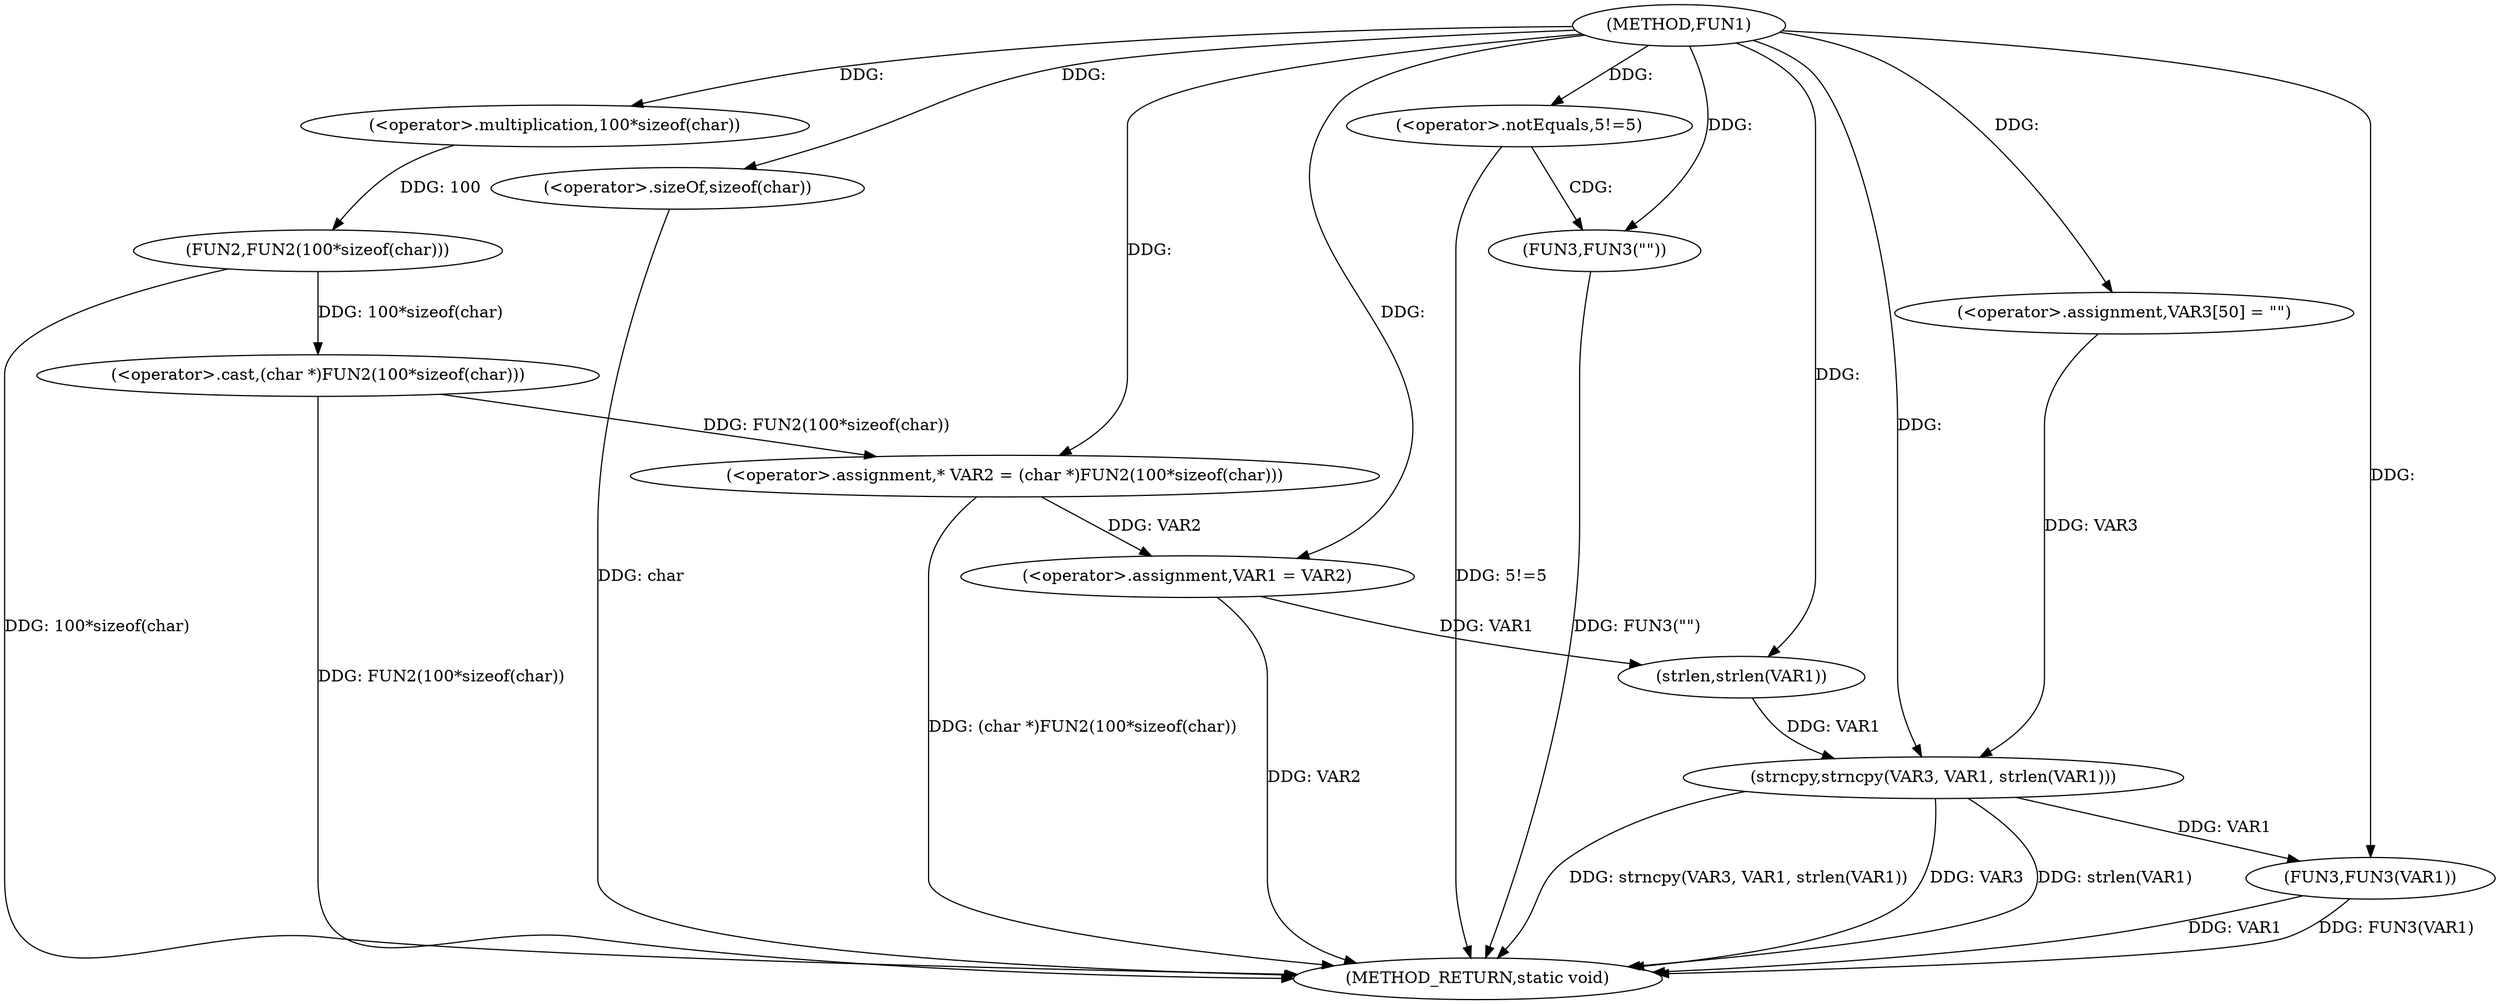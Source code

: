 digraph FUN1 {  
"1000100" [label = "(METHOD,FUN1)" ]
"1000137" [label = "(METHOD_RETURN,static void)" ]
"1000104" [label = "(<operator>.assignment,* VAR2 = (char *)FUN2(100*sizeof(char)))" ]
"1000106" [label = "(<operator>.cast,(char *)FUN2(100*sizeof(char)))" ]
"1000108" [label = "(FUN2,FUN2(100*sizeof(char)))" ]
"1000109" [label = "(<operator>.multiplication,100*sizeof(char))" ]
"1000111" [label = "(<operator>.sizeOf,sizeof(char))" ]
"1000113" [label = "(<operator>.assignment,VAR1 = VAR2)" ]
"1000117" [label = "(<operator>.notEquals,5!=5)" ]
"1000121" [label = "(FUN3,FUN3(\"\"))" ]
"1000127" [label = "(<operator>.assignment,VAR3[50] = \"\")" ]
"1000130" [label = "(strncpy,strncpy(VAR3, VAR1, strlen(VAR1)))" ]
"1000133" [label = "(strlen,strlen(VAR1))" ]
"1000135" [label = "(FUN3,FUN3(VAR1))" ]
  "1000117" -> "1000137"  [ label = "DDG: 5!=5"] 
  "1000130" -> "1000137"  [ label = "DDG: strncpy(VAR3, VAR1, strlen(VAR1))"] 
  "1000106" -> "1000137"  [ label = "DDG: FUN2(100*sizeof(char))"] 
  "1000135" -> "1000137"  [ label = "DDG: VAR1"] 
  "1000130" -> "1000137"  [ label = "DDG: VAR3"] 
  "1000113" -> "1000137"  [ label = "DDG: VAR2"] 
  "1000121" -> "1000137"  [ label = "DDG: FUN3(\"\")"] 
  "1000130" -> "1000137"  [ label = "DDG: strlen(VAR1)"] 
  "1000111" -> "1000137"  [ label = "DDG: char"] 
  "1000135" -> "1000137"  [ label = "DDG: FUN3(VAR1)"] 
  "1000104" -> "1000137"  [ label = "DDG: (char *)FUN2(100*sizeof(char))"] 
  "1000108" -> "1000137"  [ label = "DDG: 100*sizeof(char)"] 
  "1000106" -> "1000104"  [ label = "DDG: FUN2(100*sizeof(char))"] 
  "1000100" -> "1000104"  [ label = "DDG: "] 
  "1000108" -> "1000106"  [ label = "DDG: 100*sizeof(char)"] 
  "1000109" -> "1000108"  [ label = "DDG: 100"] 
  "1000100" -> "1000109"  [ label = "DDG: "] 
  "1000100" -> "1000111"  [ label = "DDG: "] 
  "1000104" -> "1000113"  [ label = "DDG: VAR2"] 
  "1000100" -> "1000113"  [ label = "DDG: "] 
  "1000100" -> "1000117"  [ label = "DDG: "] 
  "1000100" -> "1000121"  [ label = "DDG: "] 
  "1000100" -> "1000127"  [ label = "DDG: "] 
  "1000127" -> "1000130"  [ label = "DDG: VAR3"] 
  "1000100" -> "1000130"  [ label = "DDG: "] 
  "1000133" -> "1000130"  [ label = "DDG: VAR1"] 
  "1000113" -> "1000133"  [ label = "DDG: VAR1"] 
  "1000100" -> "1000133"  [ label = "DDG: "] 
  "1000130" -> "1000135"  [ label = "DDG: VAR1"] 
  "1000100" -> "1000135"  [ label = "DDG: "] 
  "1000117" -> "1000121"  [ label = "CDG: "] 
}
